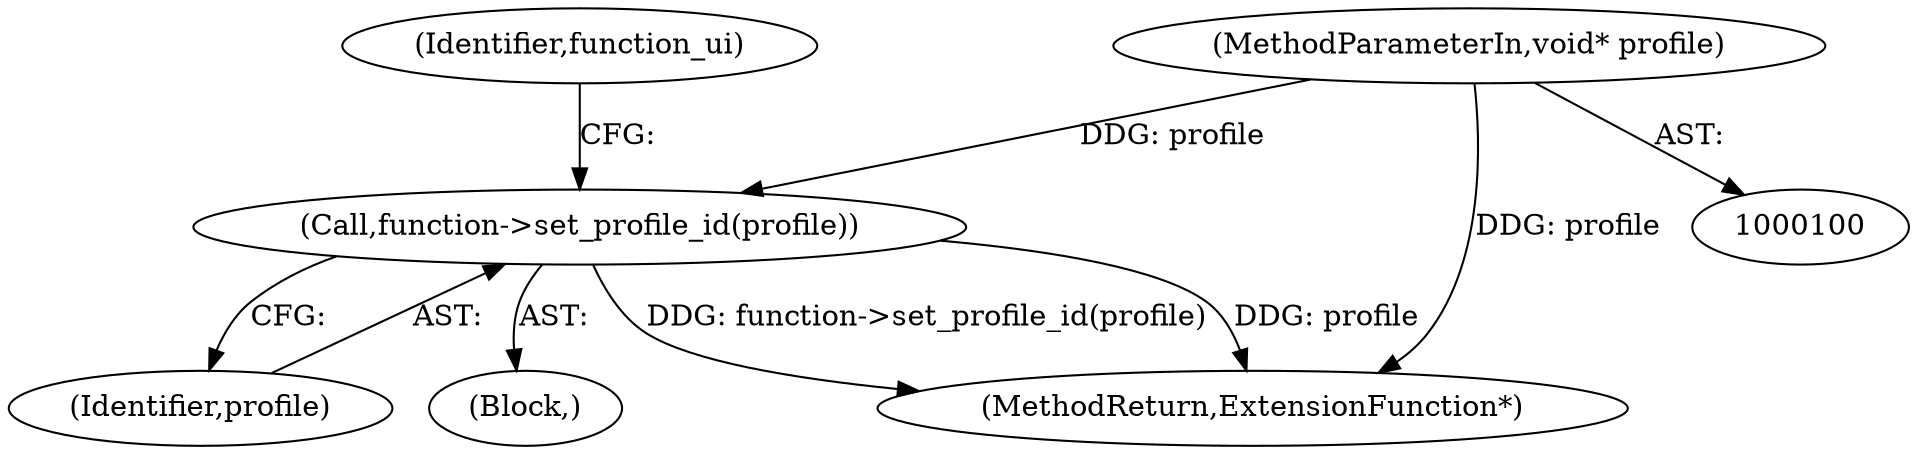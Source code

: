digraph "0_Chrome_f335421145bb7f82c60fb9d61babcd6ce2e4b21e@pointer" {
"1000106" [label="(MethodParameterIn,void* profile)"];
"1000186" [label="(Call,function->set_profile_id(profile))"];
"1000187" [label="(Identifier,profile)"];
"1000190" [label="(Identifier,function_ui)"];
"1000110" [label="(Block,)"];
"1000106" [label="(MethodParameterIn,void* profile)"];
"1000199" [label="(MethodReturn,ExtensionFunction*)"];
"1000186" [label="(Call,function->set_profile_id(profile))"];
"1000106" -> "1000100"  [label="AST: "];
"1000106" -> "1000199"  [label="DDG: profile"];
"1000106" -> "1000186"  [label="DDG: profile"];
"1000186" -> "1000110"  [label="AST: "];
"1000186" -> "1000187"  [label="CFG: "];
"1000187" -> "1000186"  [label="AST: "];
"1000190" -> "1000186"  [label="CFG: "];
"1000186" -> "1000199"  [label="DDG: function->set_profile_id(profile)"];
"1000186" -> "1000199"  [label="DDG: profile"];
}
